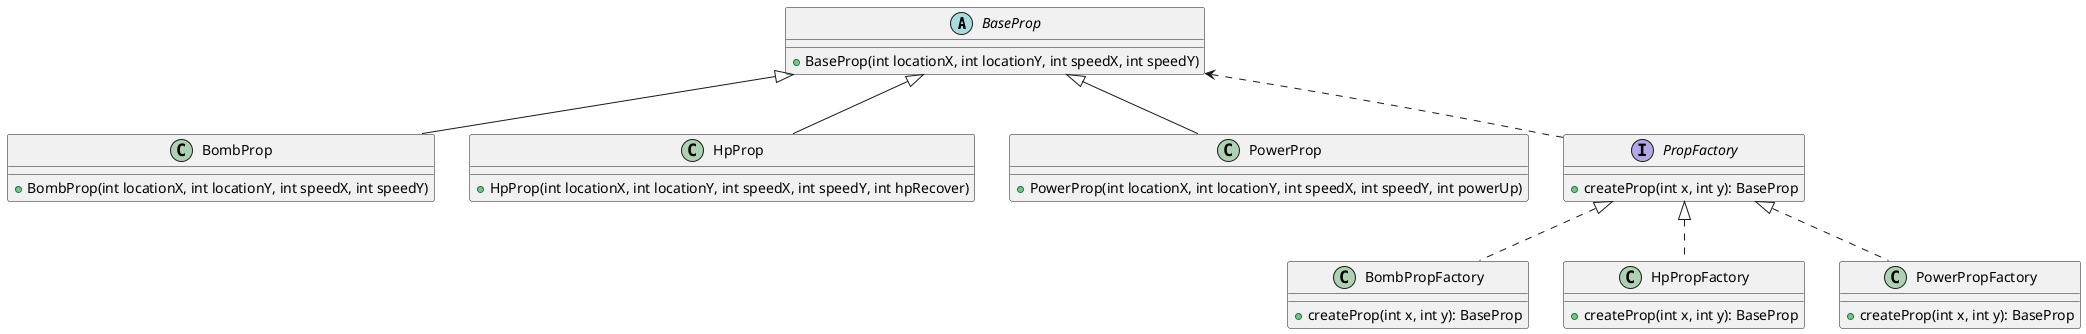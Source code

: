 @startuml
'https://plantuml.com/sequence-diagram

Abstract class BaseProp {
    + BaseProp(int locationX, int locationY, int speedX, int speedY)
}

class BombProp {
    + BombProp(int locationX, int locationY, int speedX, int speedY)
}

class HpProp {
    + HpProp(int locationX, int locationY, int speedX, int speedY, int hpRecover)
}

class PowerProp {
    + PowerProp(int locationX, int locationY, int speedX, int speedY, int powerUp)
}

BaseProp <|-- BombProp
BaseProp <|-- HpProp
BaseProp <|-- PowerProp

interface PropFactory {
    + createProp(int x, int y): BaseProp
}

class BombPropFactory {
    + createProp(int x, int y): BaseProp
}

class HpPropFactory {
    + createProp(int x, int y): BaseProp
}

class PowerPropFactory {
    + createProp(int x, int y): BaseProp
}

PropFactory <|.. BombPropFactory
PropFactory <|.. HpPropFactory
PropFactory <|.. PowerPropFactory

BaseProp <.. PropFactory

@enduml